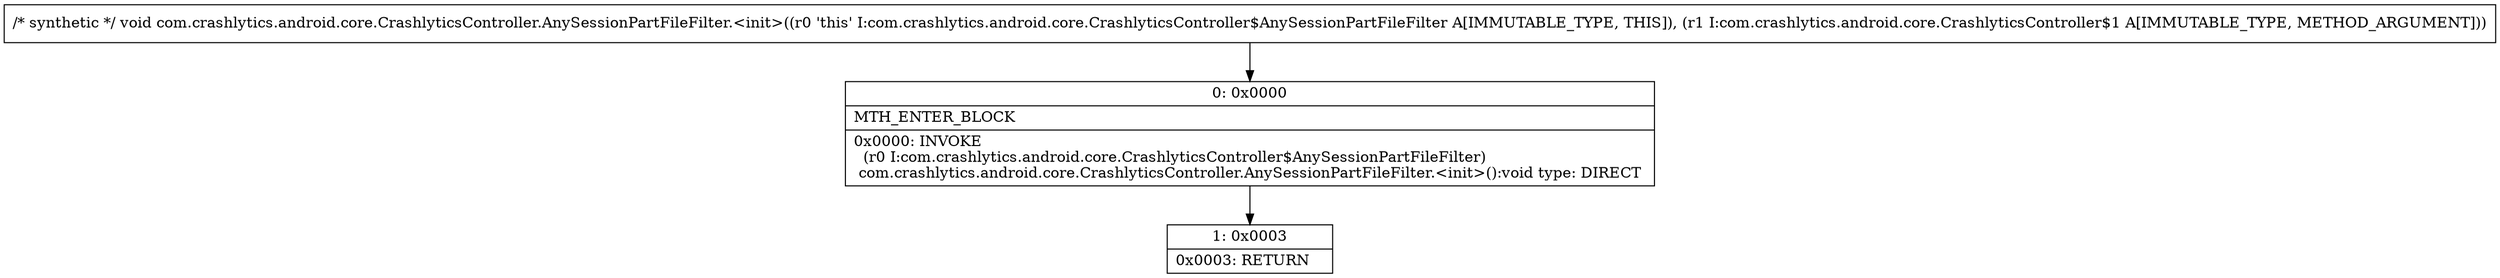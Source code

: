 digraph "CFG forcom.crashlytics.android.core.CrashlyticsController.AnySessionPartFileFilter.\<init\>(Lcom\/crashlytics\/android\/core\/CrashlyticsController$1;)V" {
Node_0 [shape=record,label="{0\:\ 0x0000|MTH_ENTER_BLOCK\l|0x0000: INVOKE  \l  (r0 I:com.crashlytics.android.core.CrashlyticsController$AnySessionPartFileFilter)\l com.crashlytics.android.core.CrashlyticsController.AnySessionPartFileFilter.\<init\>():void type: DIRECT \l}"];
Node_1 [shape=record,label="{1\:\ 0x0003|0x0003: RETURN   \l}"];
MethodNode[shape=record,label="{\/* synthetic *\/ void com.crashlytics.android.core.CrashlyticsController.AnySessionPartFileFilter.\<init\>((r0 'this' I:com.crashlytics.android.core.CrashlyticsController$AnySessionPartFileFilter A[IMMUTABLE_TYPE, THIS]), (r1 I:com.crashlytics.android.core.CrashlyticsController$1 A[IMMUTABLE_TYPE, METHOD_ARGUMENT])) }"];
MethodNode -> Node_0;
Node_0 -> Node_1;
}

